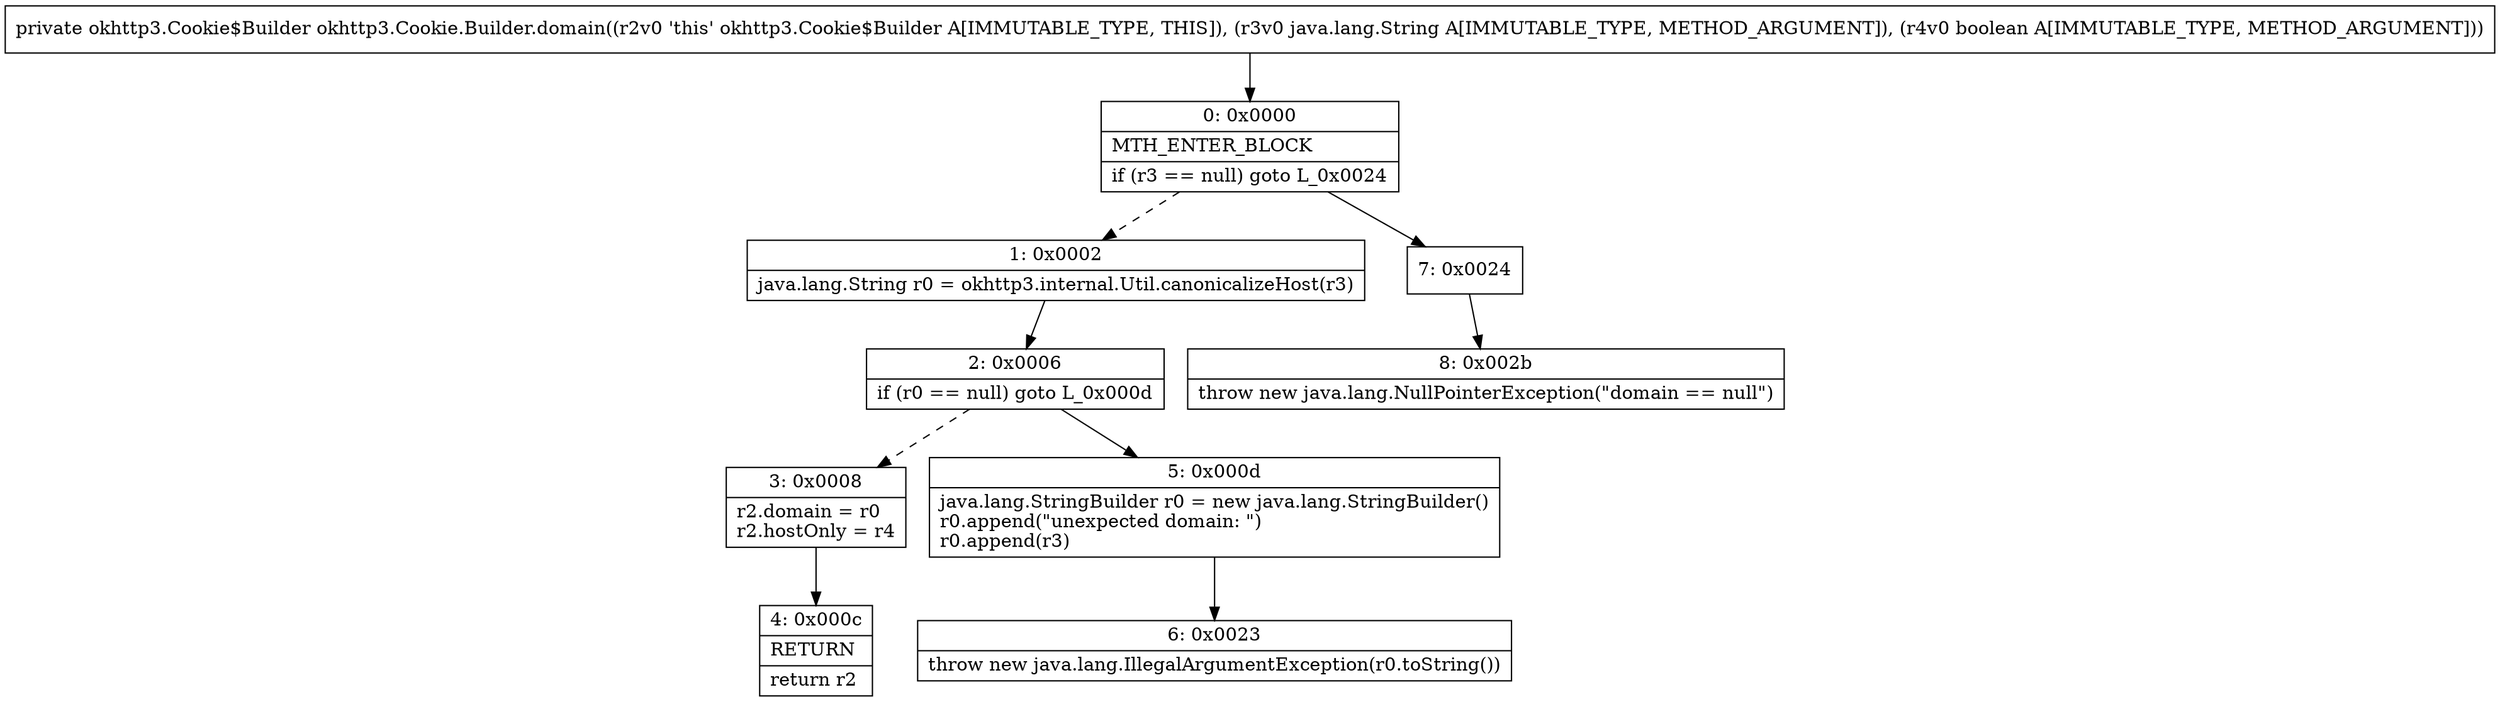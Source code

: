 digraph "CFG forokhttp3.Cookie.Builder.domain(Ljava\/lang\/String;Z)Lokhttp3\/Cookie$Builder;" {
Node_0 [shape=record,label="{0\:\ 0x0000|MTH_ENTER_BLOCK\l|if (r3 == null) goto L_0x0024\l}"];
Node_1 [shape=record,label="{1\:\ 0x0002|java.lang.String r0 = okhttp3.internal.Util.canonicalizeHost(r3)\l}"];
Node_2 [shape=record,label="{2\:\ 0x0006|if (r0 == null) goto L_0x000d\l}"];
Node_3 [shape=record,label="{3\:\ 0x0008|r2.domain = r0\lr2.hostOnly = r4\l}"];
Node_4 [shape=record,label="{4\:\ 0x000c|RETURN\l|return r2\l}"];
Node_5 [shape=record,label="{5\:\ 0x000d|java.lang.StringBuilder r0 = new java.lang.StringBuilder()\lr0.append(\"unexpected domain: \")\lr0.append(r3)\l}"];
Node_6 [shape=record,label="{6\:\ 0x0023|throw new java.lang.IllegalArgumentException(r0.toString())\l}"];
Node_7 [shape=record,label="{7\:\ 0x0024}"];
Node_8 [shape=record,label="{8\:\ 0x002b|throw new java.lang.NullPointerException(\"domain == null\")\l}"];
MethodNode[shape=record,label="{private okhttp3.Cookie$Builder okhttp3.Cookie.Builder.domain((r2v0 'this' okhttp3.Cookie$Builder A[IMMUTABLE_TYPE, THIS]), (r3v0 java.lang.String A[IMMUTABLE_TYPE, METHOD_ARGUMENT]), (r4v0 boolean A[IMMUTABLE_TYPE, METHOD_ARGUMENT])) }"];
MethodNode -> Node_0;
Node_0 -> Node_1[style=dashed];
Node_0 -> Node_7;
Node_1 -> Node_2;
Node_2 -> Node_3[style=dashed];
Node_2 -> Node_5;
Node_3 -> Node_4;
Node_5 -> Node_6;
Node_7 -> Node_8;
}

